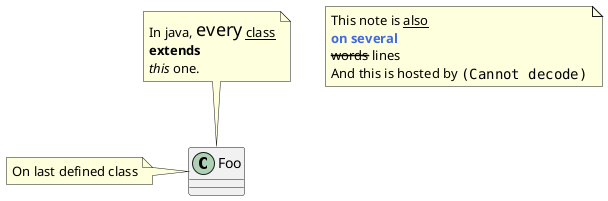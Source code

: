 @startuml
class Foo
note left: On last defined class

note top of Foo
  In java, <size:18>every</size> <u>class</u>
  <b>extends</b>
  <i>this</i> one.
end note

note as N1
  This note is <u>also</u>
  <b><color:royalBlue>on several</color>
  <s>words</s> lines
  And this is hosted by <img:sourceforge.jpg>
end note
@enduml